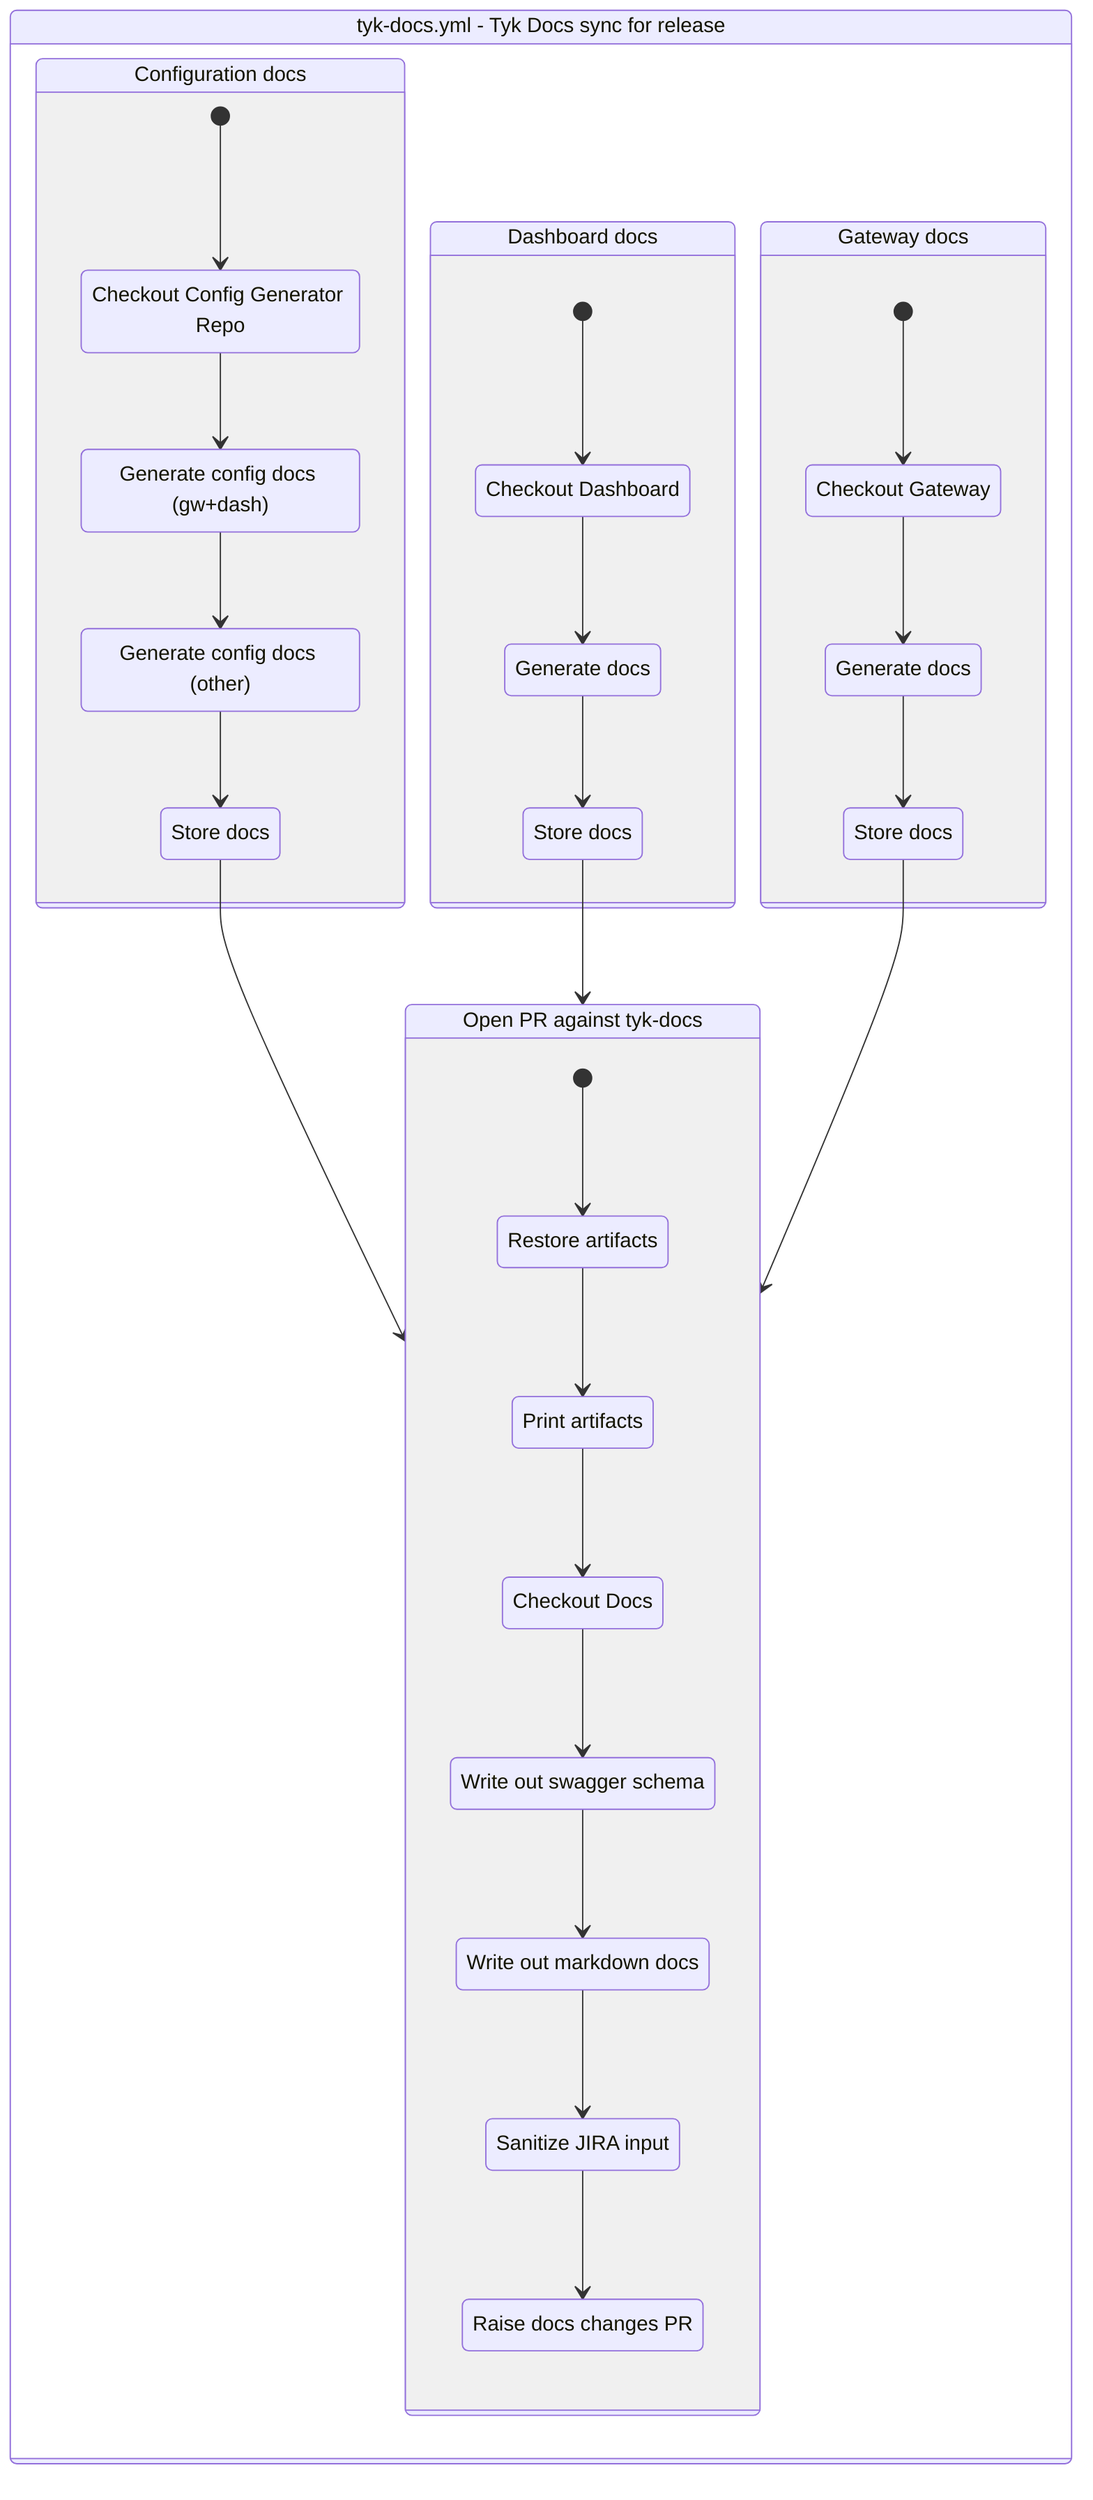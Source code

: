 stateDiagram-v2
    workflow : tyk-docs.yml - Tyk Docs sync for release
    state workflow {
        configs: Configuration docs
        state configs {
            [*] --> step0configs
            step0configs : Checkout Config Generator Repo
            step0configs --> step1configs
            step1configs : Generate config docs (gw+dash)
            step1configs --> step2configs
            step2configs : Generate config docs (other)
            step2configs --> step3configs
            step3configs : Store docs
            step3configs --> finish
        }

        dashboard: Dashboard docs
        state dashboard {
            [*] --> step0dashboard
            step0dashboard : Checkout Dashboard
            step0dashboard --> step1dashboard
            step1dashboard : Generate docs
            step1dashboard --> step2dashboard
            step2dashboard : Store docs
            step2dashboard --> finish
        }

        gateway: Gateway docs
        state gateway {
            [*] --> step0gateway
            step0gateway : Checkout Gateway
            step0gateway --> step1gateway
            step1gateway : Generate docs
            step1gateway --> step2gateway
            step2gateway : Store docs
            step2gateway --> finish
        }

        finish: Open PR against tyk-docs
        state finish {
            [*] --> step0finish
            step0finish : Restore artifacts
            step0finish --> step1finish
            step1finish : Print artifacts
            step1finish --> step2finish
            step2finish : Checkout Docs
            step2finish --> step3finish
            step3finish : Write out swagger schema
            step3finish --> step4finish
            step4finish : Write out markdown docs
            step4finish --> step5finish
            step5finish : Sanitize JIRA input
            step5finish --> step6finish
            step6finish : Raise docs changes PR
        }
    }